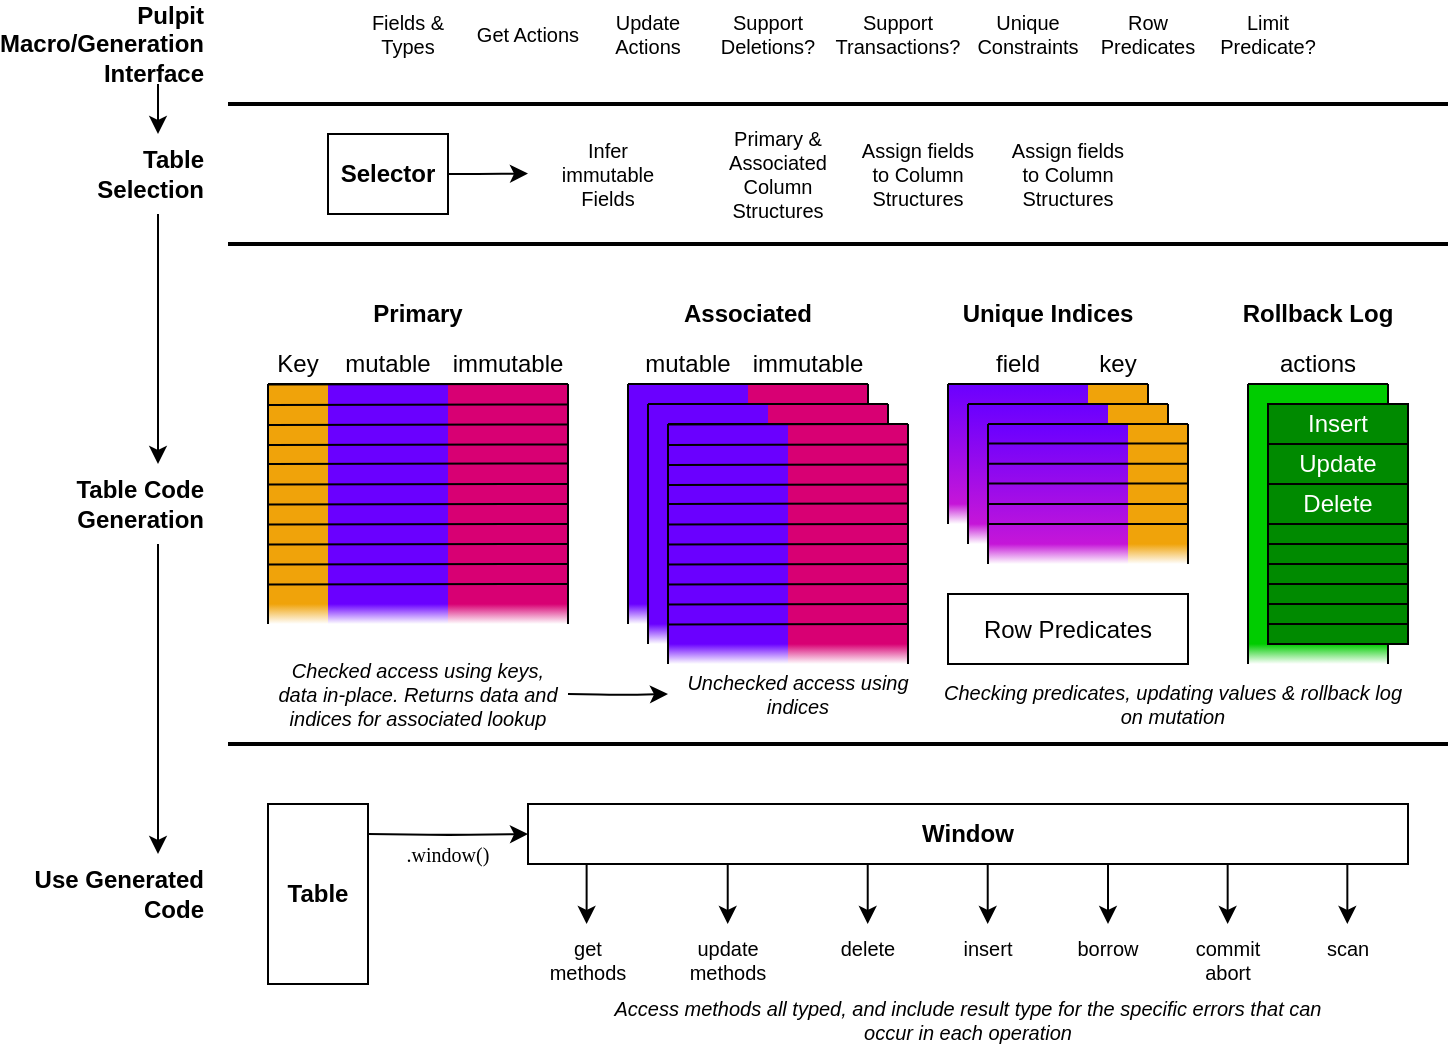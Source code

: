 <mxfile>
    <diagram id="VylMC64bwgkqFn8bdty4" name="Page-1">
        <mxGraphModel dx="558" dy="686" grid="1" gridSize="10" guides="1" tooltips="1" connect="1" arrows="1" fold="1" page="1" pageScale="1" pageWidth="850" pageHeight="1100" math="0" shadow="0">
            <root>
                <mxCell id="0"/>
                <mxCell id="1" parent="0"/>
                <mxCell id="2" value="" style="rounded=0;whiteSpace=wrap;html=1;fillColor=#f0a30a;fontColor=#000000;strokeColor=none;" vertex="1" parent="1">
                    <mxGeometry x="140" y="210" width="30" height="110" as="geometry"/>
                </mxCell>
                <mxCell id="44" value="" style="rounded=0;whiteSpace=wrap;html=1;fillColor=#6a00ff;fontColor=#ffffff;strokeColor=none;" vertex="1" parent="1">
                    <mxGeometry x="170" y="210" width="60" height="110" as="geometry"/>
                </mxCell>
                <mxCell id="45" value="" style="rounded=0;whiteSpace=wrap;html=1;fillColor=#d80073;fontColor=#ffffff;strokeColor=none;" vertex="1" parent="1">
                    <mxGeometry x="230" y="210" width="60" height="110" as="geometry"/>
                </mxCell>
                <mxCell id="46" value="" style="rounded=0;whiteSpace=wrap;html=1;fillColor=#6a00ff;fontColor=#ffffff;strokeColor=none;gradientColor=#FFFFFF;" vertex="1" parent="1">
                    <mxGeometry x="170" y="320" width="60" height="10" as="geometry"/>
                </mxCell>
                <mxCell id="47" value="" style="rounded=0;whiteSpace=wrap;html=1;fillColor=#d80073;fontColor=#ffffff;strokeColor=none;gradientColor=#FFFFFF;" vertex="1" parent="1">
                    <mxGeometry x="230" y="320" width="60" height="10" as="geometry"/>
                </mxCell>
                <mxCell id="51" value="" style="rounded=0;whiteSpace=wrap;html=1;fillColor=#f0a30a;fontColor=#000000;strokeColor=none;gradientColor=#FFFFFF;" vertex="1" parent="1">
                    <mxGeometry x="140" y="320" width="30" height="10" as="geometry"/>
                </mxCell>
                <mxCell id="11" value="" style="rounded=0;whiteSpace=wrap;html=1;fillColor=#00CC00;fontColor=#ffffff;strokeColor=none;" vertex="1" parent="1">
                    <mxGeometry x="630" y="210" width="70" height="130" as="geometry"/>
                </mxCell>
                <mxCell id="12" value="" style="rounded=0;whiteSpace=wrap;html=1;fillColor=#6a00ff;fontColor=#ffffff;strokeColor=none;gradientColor=#C516D8;" vertex="1" parent="1">
                    <mxGeometry x="480" y="210" width="70" height="60" as="geometry"/>
                </mxCell>
                <mxCell id="15" value="Primary" style="text;html=1;strokeColor=none;fillColor=none;align=center;verticalAlign=middle;whiteSpace=wrap;rounded=0;fontStyle=1" vertex="1" parent="1">
                    <mxGeometry x="140" y="160" width="150" height="30" as="geometry"/>
                </mxCell>
                <mxCell id="16" value="Associated" style="text;html=1;strokeColor=none;fillColor=none;align=center;verticalAlign=middle;whiteSpace=wrap;rounded=0;fontStyle=1" vertex="1" parent="1">
                    <mxGeometry x="320" y="160" width="120" height="30" as="geometry"/>
                </mxCell>
                <mxCell id="17" value="Key" style="text;html=1;strokeColor=none;fillColor=none;align=center;verticalAlign=middle;whiteSpace=wrap;rounded=0;" vertex="1" parent="1">
                    <mxGeometry x="140" y="190" width="30" height="20" as="geometry"/>
                </mxCell>
                <mxCell id="18" value="Unchecked access using indices" style="text;html=1;strokeColor=none;fillColor=none;align=center;verticalAlign=middle;whiteSpace=wrap;rounded=0;fontSize=10;fontStyle=2" vertex="1" parent="1">
                    <mxGeometry x="340" y="350" width="130" height="30" as="geometry"/>
                </mxCell>
                <mxCell id="19" value="Unique Indices" style="text;html=1;strokeColor=none;fillColor=none;align=center;verticalAlign=middle;whiteSpace=wrap;rounded=0;fontStyle=1" vertex="1" parent="1">
                    <mxGeometry x="480" y="160" width="100" height="30" as="geometry"/>
                </mxCell>
                <mxCell id="20" value="" style="rounded=0;whiteSpace=wrap;html=1;fillColor=#f0a30a;fontColor=#000000;strokeColor=none;" vertex="1" parent="1">
                    <mxGeometry x="550" y="210" width="30" height="60" as="geometry"/>
                </mxCell>
                <mxCell id="34" value="" style="rounded=0;whiteSpace=wrap;html=1;fillColor=#FFFFFF;fontColor=#ffffff;strokeColor=none;gradientColor=#C516D8;gradientDirection=north;" vertex="1" parent="1">
                    <mxGeometry x="480" y="270" width="70" height="10" as="geometry"/>
                </mxCell>
                <mxCell id="35" value="" style="rounded=0;whiteSpace=wrap;html=1;fillColor=#f0a30a;fontColor=#000000;strokeColor=none;gradientColor=default;" vertex="1" parent="1">
                    <mxGeometry x="550" y="270" width="30" height="10" as="geometry"/>
                </mxCell>
                <mxCell id="36" value="" style="endArrow=none;html=1;entryX=1;entryY=0;entryDx=0;entryDy=0;exitX=0;exitY=0;exitDx=0;exitDy=0;strokeColor=#000000;" edge="1" parent="1" source="12" target="20">
                    <mxGeometry width="50" height="50" relative="1" as="geometry">
                        <mxPoint x="460" y="100" as="sourcePoint"/>
                        <mxPoint x="510" y="50" as="targetPoint"/>
                    </mxGeometry>
                </mxCell>
                <mxCell id="37" value="" style="endArrow=none;html=1;entryX=0;entryY=1;entryDx=0;entryDy=0;exitX=0;exitY=0;exitDx=0;exitDy=0;strokeColor=#000000;" edge="1" parent="1" source="12" target="34">
                    <mxGeometry width="50" height="50" relative="1" as="geometry">
                        <mxPoint x="490" y="220" as="sourcePoint"/>
                        <mxPoint x="600" y="220" as="targetPoint"/>
                    </mxGeometry>
                </mxCell>
                <mxCell id="38" value="" style="endArrow=none;html=1;entryX=1;entryY=1;entryDx=0;entryDy=0;exitX=1;exitY=0;exitDx=0;exitDy=0;strokeColor=#000000;" edge="1" parent="1" source="20" target="35">
                    <mxGeometry width="50" height="50" relative="1" as="geometry">
                        <mxPoint x="490" y="220" as="sourcePoint"/>
                        <mxPoint x="490" y="290" as="targetPoint"/>
                    </mxGeometry>
                </mxCell>
                <mxCell id="48" value="" style="endArrow=none;html=1;strokeColor=#000000;exitX=0;exitY=0;exitDx=0;exitDy=0;entryX=1;entryY=0;entryDx=0;entryDy=0;" edge="1" parent="1" source="2" target="45">
                    <mxGeometry width="50" height="50" relative="1" as="geometry">
                        <mxPoint x="240" y="130" as="sourcePoint"/>
                        <mxPoint x="290" y="80" as="targetPoint"/>
                    </mxGeometry>
                </mxCell>
                <mxCell id="49" value="" style="endArrow=none;html=1;strokeColor=#000000;exitX=1;exitY=1;exitDx=0;exitDy=0;entryX=1;entryY=0;entryDx=0;entryDy=0;" edge="1" parent="1" source="47" target="45">
                    <mxGeometry width="50" height="50" relative="1" as="geometry">
                        <mxPoint x="180" y="220" as="sourcePoint"/>
                        <mxPoint x="300" y="220" as="targetPoint"/>
                    </mxGeometry>
                </mxCell>
                <mxCell id="50" value="" style="endArrow=none;html=1;strokeColor=#000000;entryX=0;entryY=0;entryDx=0;entryDy=0;exitX=0;exitY=1;exitDx=0;exitDy=0;" edge="1" parent="1" source="51" target="2">
                    <mxGeometry width="50" height="50" relative="1" as="geometry">
                        <mxPoint x="80" y="330" as="sourcePoint"/>
                        <mxPoint x="120" y="240" as="targetPoint"/>
                    </mxGeometry>
                </mxCell>
                <mxCell id="52" value="" style="group" vertex="1" connectable="0" parent="1">
                    <mxGeometry x="320" y="210" width="120" height="120" as="geometry"/>
                </mxCell>
                <mxCell id="5" value="" style="rounded=0;whiteSpace=wrap;html=1;fillColor=#6a00ff;fontColor=#ffffff;strokeColor=none;" vertex="1" parent="52">
                    <mxGeometry width="60" height="110" as="geometry"/>
                </mxCell>
                <mxCell id="6" value="" style="rounded=0;whiteSpace=wrap;html=1;fillColor=#d80073;fontColor=#ffffff;strokeColor=none;" vertex="1" parent="52">
                    <mxGeometry x="60" width="60" height="110" as="geometry"/>
                </mxCell>
                <mxCell id="39" value="" style="rounded=0;whiteSpace=wrap;html=1;fillColor=#6a00ff;fontColor=#ffffff;strokeColor=none;gradientColor=#FFFFFF;" vertex="1" parent="52">
                    <mxGeometry y="110" width="60" height="10" as="geometry"/>
                </mxCell>
                <mxCell id="40" value="" style="rounded=0;whiteSpace=wrap;html=1;fillColor=#d80073;fontColor=#ffffff;strokeColor=none;gradientColor=default;" vertex="1" parent="52">
                    <mxGeometry x="60" y="110" width="60" height="10" as="geometry"/>
                </mxCell>
                <mxCell id="41" value="" style="endArrow=none;html=1;strokeColor=#000000;exitX=0;exitY=0;exitDx=0;exitDy=0;entryX=1;entryY=0;entryDx=0;entryDy=0;" edge="1" parent="52" source="5" target="6">
                    <mxGeometry width="50" height="50" relative="1" as="geometry">
                        <mxPoint x="70" y="-80" as="sourcePoint"/>
                        <mxPoint x="120" y="-130" as="targetPoint"/>
                    </mxGeometry>
                </mxCell>
                <mxCell id="42" value="" style="endArrow=none;html=1;strokeColor=#000000;exitX=1;exitY=1;exitDx=0;exitDy=0;entryX=1;entryY=0;entryDx=0;entryDy=0;" edge="1" parent="52" source="40" target="6">
                    <mxGeometry width="50" height="50" relative="1" as="geometry">
                        <mxPoint x="10" y="10" as="sourcePoint"/>
                        <mxPoint x="130" y="10" as="targetPoint"/>
                    </mxGeometry>
                </mxCell>
                <mxCell id="43" value="" style="endArrow=none;html=1;strokeColor=#000000;exitX=0;exitY=1;exitDx=0;exitDy=0;entryX=0;entryY=0;entryDx=0;entryDy=0;" edge="1" parent="52" source="39" target="5">
                    <mxGeometry width="50" height="50" relative="1" as="geometry">
                        <mxPoint x="130" y="130" as="sourcePoint"/>
                        <mxPoint x="130" y="10" as="targetPoint"/>
                    </mxGeometry>
                </mxCell>
                <mxCell id="53" value="" style="group" vertex="1" connectable="0" parent="1">
                    <mxGeometry x="330" y="220" width="130" height="130" as="geometry"/>
                </mxCell>
                <mxCell id="54" value="" style="rounded=0;whiteSpace=wrap;html=1;fillColor=#6a00ff;fontColor=#ffffff;strokeColor=none;" vertex="1" parent="53">
                    <mxGeometry width="60" height="110" as="geometry"/>
                </mxCell>
                <mxCell id="55" value="" style="rounded=0;whiteSpace=wrap;html=1;fillColor=#d80073;fontColor=#ffffff;strokeColor=none;" vertex="1" parent="53">
                    <mxGeometry x="60" width="60" height="110" as="geometry"/>
                </mxCell>
                <mxCell id="56" value="" style="rounded=0;whiteSpace=wrap;html=1;fillColor=#6a00ff;fontColor=#ffffff;strokeColor=none;gradientColor=#FFFFFF;" vertex="1" parent="53">
                    <mxGeometry y="110" width="60" height="10" as="geometry"/>
                </mxCell>
                <mxCell id="57" value="" style="rounded=0;whiteSpace=wrap;html=1;fillColor=#d80073;fontColor=#ffffff;strokeColor=none;gradientColor=default;" vertex="1" parent="53">
                    <mxGeometry x="60" y="110" width="60" height="10" as="geometry"/>
                </mxCell>
                <mxCell id="58" value="" style="endArrow=none;html=1;strokeColor=#000000;exitX=0;exitY=0;exitDx=0;exitDy=0;entryX=1;entryY=0;entryDx=0;entryDy=0;" edge="1" parent="53" source="54" target="55">
                    <mxGeometry width="50" height="50" relative="1" as="geometry">
                        <mxPoint x="70" y="-80" as="sourcePoint"/>
                        <mxPoint x="120" y="-130" as="targetPoint"/>
                    </mxGeometry>
                </mxCell>
                <mxCell id="59" value="" style="endArrow=none;html=1;strokeColor=#000000;exitX=1;exitY=1;exitDx=0;exitDy=0;entryX=1;entryY=0;entryDx=0;entryDy=0;" edge="1" parent="53" source="57" target="55">
                    <mxGeometry width="50" height="50" relative="1" as="geometry">
                        <mxPoint x="10" y="10" as="sourcePoint"/>
                        <mxPoint x="130" y="10" as="targetPoint"/>
                    </mxGeometry>
                </mxCell>
                <mxCell id="60" value="" style="endArrow=none;html=1;strokeColor=#000000;exitX=0;exitY=1;exitDx=0;exitDy=0;entryX=0;entryY=0;entryDx=0;entryDy=0;" edge="1" parent="53" source="56" target="54">
                    <mxGeometry width="50" height="50" relative="1" as="geometry">
                        <mxPoint x="130" y="130" as="sourcePoint"/>
                        <mxPoint x="130" y="10" as="targetPoint"/>
                    </mxGeometry>
                </mxCell>
                <mxCell id="61" value="" style="group" vertex="1" connectable="0" parent="53">
                    <mxGeometry x="10" y="10" width="120" height="120" as="geometry"/>
                </mxCell>
                <mxCell id="62" value="" style="rounded=0;whiteSpace=wrap;html=1;fillColor=#6a00ff;fontColor=#ffffff;strokeColor=none;" vertex="1" parent="61">
                    <mxGeometry width="60" height="110" as="geometry"/>
                </mxCell>
                <mxCell id="63" value="" style="rounded=0;whiteSpace=wrap;html=1;fillColor=#d80073;fontColor=#ffffff;strokeColor=none;" vertex="1" parent="61">
                    <mxGeometry x="60" width="60" height="110" as="geometry"/>
                </mxCell>
                <mxCell id="64" value="" style="rounded=0;whiteSpace=wrap;html=1;fillColor=#6a00ff;fontColor=#ffffff;strokeColor=none;gradientColor=#FFFFFF;" vertex="1" parent="61">
                    <mxGeometry y="110" width="60" height="10" as="geometry"/>
                </mxCell>
                <mxCell id="65" value="" style="rounded=0;whiteSpace=wrap;html=1;fillColor=#d80073;fontColor=#ffffff;strokeColor=none;gradientColor=#FFFFFF;" vertex="1" parent="61">
                    <mxGeometry x="60" y="110" width="60" height="10" as="geometry"/>
                </mxCell>
                <mxCell id="66" value="" style="endArrow=none;html=1;strokeColor=#000000;exitX=0;exitY=0;exitDx=0;exitDy=0;entryX=1;entryY=0;entryDx=0;entryDy=0;" edge="1" parent="61" source="62" target="63">
                    <mxGeometry width="50" height="50" relative="1" as="geometry">
                        <mxPoint x="70" y="-80" as="sourcePoint"/>
                        <mxPoint x="120" y="-130" as="targetPoint"/>
                    </mxGeometry>
                </mxCell>
                <mxCell id="67" value="" style="endArrow=none;html=1;strokeColor=#000000;exitX=1;exitY=1;exitDx=0;exitDy=0;entryX=1;entryY=0;entryDx=0;entryDy=0;" edge="1" parent="61" source="65" target="63">
                    <mxGeometry width="50" height="50" relative="1" as="geometry">
                        <mxPoint x="10" y="10" as="sourcePoint"/>
                        <mxPoint x="130" y="10" as="targetPoint"/>
                    </mxGeometry>
                </mxCell>
                <mxCell id="68" value="" style="endArrow=none;html=1;strokeColor=#000000;exitX=0;exitY=1;exitDx=0;exitDy=0;entryX=0;entryY=0;entryDx=0;entryDy=0;" edge="1" parent="61" source="64" target="62">
                    <mxGeometry width="50" height="50" relative="1" as="geometry">
                        <mxPoint x="130" y="130" as="sourcePoint"/>
                        <mxPoint x="130" y="10" as="targetPoint"/>
                    </mxGeometry>
                </mxCell>
                <mxCell id="141" value="" style="group" vertex="1" connectable="0" parent="61">
                    <mxGeometry width="120" height="100.24" as="geometry"/>
                </mxCell>
                <mxCell id="129" value="" style="endArrow=none;html=1;strokeColor=#000000;exitX=0;exitY=0;exitDx=0;exitDy=0;entryX=1;entryY=0;entryDx=0;entryDy=0;" edge="1" parent="141">
                    <mxGeometry width="50" height="50" relative="1" as="geometry">
                        <mxPoint as="sourcePoint"/>
                        <mxPoint x="120" as="targetPoint"/>
                    </mxGeometry>
                </mxCell>
                <mxCell id="130" value="" style="endArrow=none;html=1;strokeColor=#000000;" edge="1" parent="141">
                    <mxGeometry width="50" height="50" relative="1" as="geometry">
                        <mxPoint y="40.0" as="sourcePoint"/>
                        <mxPoint x="120" y="39.76" as="targetPoint"/>
                    </mxGeometry>
                </mxCell>
                <mxCell id="131" value="" style="endArrow=none;html=1;strokeColor=#000000;" edge="1" parent="141">
                    <mxGeometry width="50" height="50" relative="1" as="geometry">
                        <mxPoint y="50.24" as="sourcePoint"/>
                        <mxPoint x="120" y="50.0" as="targetPoint"/>
                    </mxGeometry>
                </mxCell>
                <mxCell id="132" value="" style="endArrow=none;html=1;strokeColor=#000000;" edge="1" parent="141">
                    <mxGeometry width="50" height="50" relative="1" as="geometry">
                        <mxPoint y="60.24" as="sourcePoint"/>
                        <mxPoint x="120" y="60.0" as="targetPoint"/>
                    </mxGeometry>
                </mxCell>
                <mxCell id="133" value="" style="endArrow=none;html=1;strokeColor=#000000;" edge="1" parent="141">
                    <mxGeometry width="50" height="50" relative="1" as="geometry">
                        <mxPoint y="70.24" as="sourcePoint"/>
                        <mxPoint x="120" y="70.0" as="targetPoint"/>
                    </mxGeometry>
                </mxCell>
                <mxCell id="134" value="" style="endArrow=none;html=1;strokeColor=#000000;" edge="1" parent="141">
                    <mxGeometry width="50" height="50" relative="1" as="geometry">
                        <mxPoint y="80.24" as="sourcePoint"/>
                        <mxPoint x="120" y="80.0" as="targetPoint"/>
                    </mxGeometry>
                </mxCell>
                <mxCell id="135" value="" style="endArrow=none;html=1;strokeColor=#000000;" edge="1" parent="141">
                    <mxGeometry width="50" height="50" relative="1" as="geometry">
                        <mxPoint y="90.24" as="sourcePoint"/>
                        <mxPoint x="120" y="90.0" as="targetPoint"/>
                    </mxGeometry>
                </mxCell>
                <mxCell id="136" value="" style="endArrow=none;html=1;strokeColor=#000000;" edge="1" parent="141">
                    <mxGeometry width="50" height="50" relative="1" as="geometry">
                        <mxPoint y="100.24" as="sourcePoint"/>
                        <mxPoint x="120" y="100.0" as="targetPoint"/>
                    </mxGeometry>
                </mxCell>
                <mxCell id="137" value="" style="endArrow=none;html=1;strokeColor=#000000;" edge="1" parent="141">
                    <mxGeometry width="50" height="50" relative="1" as="geometry">
                        <mxPoint y="0.24" as="sourcePoint"/>
                        <mxPoint x="120" as="targetPoint"/>
                    </mxGeometry>
                </mxCell>
                <mxCell id="138" value="" style="endArrow=none;html=1;strokeColor=#000000;" edge="1" parent="141">
                    <mxGeometry width="50" height="50" relative="1" as="geometry">
                        <mxPoint y="10.48" as="sourcePoint"/>
                        <mxPoint x="120" y="10.24" as="targetPoint"/>
                    </mxGeometry>
                </mxCell>
                <mxCell id="139" value="" style="endArrow=none;html=1;strokeColor=#000000;" edge="1" parent="141">
                    <mxGeometry width="50" height="50" relative="1" as="geometry">
                        <mxPoint y="20.48" as="sourcePoint"/>
                        <mxPoint x="120" y="20.24" as="targetPoint"/>
                    </mxGeometry>
                </mxCell>
                <mxCell id="140" value="" style="endArrow=none;html=1;strokeColor=#000000;" edge="1" parent="141">
                    <mxGeometry width="50" height="50" relative="1" as="geometry">
                        <mxPoint y="30.48" as="sourcePoint"/>
                        <mxPoint x="120" y="30.24" as="targetPoint"/>
                    </mxGeometry>
                </mxCell>
                <mxCell id="93" value="" style="rounded=0;whiteSpace=wrap;html=1;fillColor=#6a00ff;fontColor=#ffffff;strokeColor=none;gradientColor=#C516D8;" vertex="1" parent="1">
                    <mxGeometry x="490" y="220" width="70" height="60" as="geometry"/>
                </mxCell>
                <mxCell id="94" value="" style="rounded=0;whiteSpace=wrap;html=1;fillColor=#f0a30a;fontColor=#000000;strokeColor=none;" vertex="1" parent="1">
                    <mxGeometry x="560" y="220" width="30" height="60" as="geometry"/>
                </mxCell>
                <mxCell id="95" value="" style="rounded=0;whiteSpace=wrap;html=1;fillColor=#FFFFFF;fontColor=#ffffff;strokeColor=none;gradientColor=#C516D8;gradientDirection=north;" vertex="1" parent="1">
                    <mxGeometry x="490" y="280" width="70" height="10" as="geometry"/>
                </mxCell>
                <mxCell id="96" value="" style="rounded=0;whiteSpace=wrap;html=1;fillColor=#f0a30a;fontColor=#000000;strokeColor=none;gradientColor=default;" vertex="1" parent="1">
                    <mxGeometry x="560" y="280" width="30" height="10" as="geometry"/>
                </mxCell>
                <mxCell id="97" value="" style="endArrow=none;html=1;entryX=1;entryY=0;entryDx=0;entryDy=0;exitX=0;exitY=0;exitDx=0;exitDy=0;strokeColor=#000000;" edge="1" parent="1" source="93" target="94">
                    <mxGeometry width="50" height="50" relative="1" as="geometry">
                        <mxPoint x="470" y="110" as="sourcePoint"/>
                        <mxPoint x="520" y="60" as="targetPoint"/>
                    </mxGeometry>
                </mxCell>
                <mxCell id="98" value="" style="endArrow=none;html=1;entryX=0;entryY=1;entryDx=0;entryDy=0;exitX=0;exitY=0;exitDx=0;exitDy=0;strokeColor=#000000;" edge="1" parent="1" source="93" target="95">
                    <mxGeometry width="50" height="50" relative="1" as="geometry">
                        <mxPoint x="500" y="230" as="sourcePoint"/>
                        <mxPoint x="610" y="230" as="targetPoint"/>
                    </mxGeometry>
                </mxCell>
                <mxCell id="99" value="" style="endArrow=none;html=1;entryX=1;entryY=1;entryDx=0;entryDy=0;exitX=1;exitY=0;exitDx=0;exitDy=0;strokeColor=#000000;" edge="1" parent="1" source="94" target="96">
                    <mxGeometry width="50" height="50" relative="1" as="geometry">
                        <mxPoint x="500" y="230" as="sourcePoint"/>
                        <mxPoint x="500" y="300" as="targetPoint"/>
                    </mxGeometry>
                </mxCell>
                <mxCell id="100" value="" style="rounded=0;whiteSpace=wrap;html=1;fillColor=#6a00ff;fontColor=#ffffff;strokeColor=none;gradientColor=#C516D8;" vertex="1" parent="1">
                    <mxGeometry x="500" y="230" width="70" height="60" as="geometry"/>
                </mxCell>
                <mxCell id="101" value="" style="rounded=0;whiteSpace=wrap;html=1;fillColor=#f0a30a;fontColor=#000000;strokeColor=none;" vertex="1" parent="1">
                    <mxGeometry x="570" y="230" width="30" height="60" as="geometry"/>
                </mxCell>
                <mxCell id="102" value="" style="rounded=0;whiteSpace=wrap;html=1;fillColor=#FFFFFF;fontColor=#ffffff;strokeColor=none;gradientColor=#C516D8;gradientDirection=north;" vertex="1" parent="1">
                    <mxGeometry x="500" y="290" width="70" height="10" as="geometry"/>
                </mxCell>
                <mxCell id="103" value="" style="rounded=0;whiteSpace=wrap;html=1;fillColor=#f0a30a;fontColor=#000000;strokeColor=none;gradientColor=#FFFFFF;" vertex="1" parent="1">
                    <mxGeometry x="570" y="290" width="30" height="10" as="geometry"/>
                </mxCell>
                <mxCell id="104" value="" style="endArrow=none;html=1;entryX=1;entryY=0;entryDx=0;entryDy=0;exitX=0;exitY=0;exitDx=0;exitDy=0;strokeColor=#000000;" edge="1" parent="1" source="100" target="101">
                    <mxGeometry width="50" height="50" relative="1" as="geometry">
                        <mxPoint x="480" y="120" as="sourcePoint"/>
                        <mxPoint x="530" y="70" as="targetPoint"/>
                    </mxGeometry>
                </mxCell>
                <mxCell id="105" value="" style="endArrow=none;html=1;entryX=0;entryY=1;entryDx=0;entryDy=0;exitX=0;exitY=0;exitDx=0;exitDy=0;strokeColor=#000000;" edge="1" parent="1" source="100" target="102">
                    <mxGeometry width="50" height="50" relative="1" as="geometry">
                        <mxPoint x="510" y="240" as="sourcePoint"/>
                        <mxPoint x="620" y="240" as="targetPoint"/>
                    </mxGeometry>
                </mxCell>
                <mxCell id="106" value="" style="endArrow=none;html=1;entryX=1;entryY=1;entryDx=0;entryDy=0;exitX=1;exitY=0;exitDx=0;exitDy=0;strokeColor=#000000;" edge="1" parent="1" source="101" target="103">
                    <mxGeometry width="50" height="50" relative="1" as="geometry">
                        <mxPoint x="510" y="240" as="sourcePoint"/>
                        <mxPoint x="510" y="310" as="targetPoint"/>
                    </mxGeometry>
                </mxCell>
                <mxCell id="107" value="" style="rounded=0;whiteSpace=wrap;html=1;fillColor=#00CC00;fontColor=#ffffff;strokeColor=none;gradientColor=#FFFFFF;" vertex="1" parent="1">
                    <mxGeometry x="630" y="340" width="70" height="10" as="geometry"/>
                </mxCell>
                <mxCell id="108" value="Row Predicates" style="rounded=0;whiteSpace=wrap;html=1;gradientDirection=north;strokeColor=#000000;" vertex="1" parent="1">
                    <mxGeometry x="480" y="315" width="120" height="35" as="geometry"/>
                </mxCell>
                <mxCell id="112" value="" style="endArrow=none;html=1;strokeColor=#000000;entryX=1;entryY=0;entryDx=0;entryDy=0;exitX=0;exitY=0;exitDx=0;exitDy=0;" edge="1" parent="1" source="11" target="11">
                    <mxGeometry width="50" height="50" relative="1" as="geometry">
                        <mxPoint x="610" y="140" as="sourcePoint"/>
                        <mxPoint x="610" y="150" as="targetPoint"/>
                    </mxGeometry>
                </mxCell>
                <mxCell id="113" value="" style="endArrow=none;html=1;strokeColor=#000000;entryX=0;entryY=1;entryDx=0;entryDy=0;exitX=0;exitY=0;exitDx=0;exitDy=0;" edge="1" parent="1" source="11" target="107">
                    <mxGeometry width="50" height="50" relative="1" as="geometry">
                        <mxPoint x="640" y="220" as="sourcePoint"/>
                        <mxPoint x="710" y="220" as="targetPoint"/>
                    </mxGeometry>
                </mxCell>
                <mxCell id="114" value="" style="endArrow=none;html=1;strokeColor=#000000;entryX=1;entryY=1;entryDx=0;entryDy=0;exitX=1;exitY=0;exitDx=0;exitDy=0;" edge="1" parent="1" source="11" target="107">
                    <mxGeometry width="50" height="50" relative="1" as="geometry">
                        <mxPoint x="640" y="220" as="sourcePoint"/>
                        <mxPoint x="640" y="360" as="targetPoint"/>
                    </mxGeometry>
                </mxCell>
                <mxCell id="109" value="Insert" style="rounded=0;whiteSpace=wrap;html=1;gradientDirection=north;fillColor=#008a00;fontColor=#ffffff;strokeColor=#000000;" vertex="1" parent="1">
                    <mxGeometry x="640" y="220" width="70" height="20" as="geometry"/>
                </mxCell>
                <mxCell id="110" value="Update" style="rounded=0;whiteSpace=wrap;html=1;gradientDirection=north;fillColor=#008a00;fontColor=#ffffff;strokeColor=#000000;" vertex="1" parent="1">
                    <mxGeometry x="640" y="240" width="70" height="20" as="geometry"/>
                </mxCell>
                <mxCell id="111" value="Delete" style="rounded=0;whiteSpace=wrap;html=1;gradientDirection=north;fillColor=#008a00;fontColor=#ffffff;strokeColor=#000000;" vertex="1" parent="1">
                    <mxGeometry x="640" y="260" width="70" height="20" as="geometry"/>
                </mxCell>
                <mxCell id="116" value="mutable" style="text;html=1;strokeColor=none;fillColor=none;align=center;verticalAlign=middle;whiteSpace=wrap;rounded=0;" vertex="1" parent="1">
                    <mxGeometry x="170" y="190" width="60" height="20" as="geometry"/>
                </mxCell>
                <mxCell id="118" value="" style="endArrow=none;html=1;strokeColor=#000000;" edge="1" parent="1">
                    <mxGeometry width="50" height="50" relative="1" as="geometry">
                        <mxPoint x="140" y="250" as="sourcePoint"/>
                        <mxPoint x="290" y="249.76" as="targetPoint"/>
                    </mxGeometry>
                </mxCell>
                <mxCell id="119" value="" style="endArrow=none;html=1;strokeColor=#000000;" edge="1" parent="1">
                    <mxGeometry width="50" height="50" relative="1" as="geometry">
                        <mxPoint x="140" y="260.24" as="sourcePoint"/>
                        <mxPoint x="290" y="260" as="targetPoint"/>
                    </mxGeometry>
                </mxCell>
                <mxCell id="120" value="" style="endArrow=none;html=1;strokeColor=#000000;" edge="1" parent="1">
                    <mxGeometry width="50" height="50" relative="1" as="geometry">
                        <mxPoint x="140" y="270.24" as="sourcePoint"/>
                        <mxPoint x="290" y="270" as="targetPoint"/>
                    </mxGeometry>
                </mxCell>
                <mxCell id="121" value="" style="endArrow=none;html=1;strokeColor=#000000;" edge="1" parent="1">
                    <mxGeometry width="50" height="50" relative="1" as="geometry">
                        <mxPoint x="140" y="280.24" as="sourcePoint"/>
                        <mxPoint x="290" y="280" as="targetPoint"/>
                    </mxGeometry>
                </mxCell>
                <mxCell id="122" value="" style="endArrow=none;html=1;strokeColor=#000000;" edge="1" parent="1">
                    <mxGeometry width="50" height="50" relative="1" as="geometry">
                        <mxPoint x="140" y="290.24" as="sourcePoint"/>
                        <mxPoint x="290" y="290" as="targetPoint"/>
                    </mxGeometry>
                </mxCell>
                <mxCell id="123" value="" style="endArrow=none;html=1;strokeColor=#000000;" edge="1" parent="1">
                    <mxGeometry width="50" height="50" relative="1" as="geometry">
                        <mxPoint x="140" y="300.24" as="sourcePoint"/>
                        <mxPoint x="290" y="300" as="targetPoint"/>
                    </mxGeometry>
                </mxCell>
                <mxCell id="124" value="" style="endArrow=none;html=1;strokeColor=#000000;" edge="1" parent="1">
                    <mxGeometry width="50" height="50" relative="1" as="geometry">
                        <mxPoint x="140" y="310.24" as="sourcePoint"/>
                        <mxPoint x="290" y="310" as="targetPoint"/>
                    </mxGeometry>
                </mxCell>
                <mxCell id="125" value="" style="endArrow=none;html=1;strokeColor=#000000;" edge="1" parent="1">
                    <mxGeometry width="50" height="50" relative="1" as="geometry">
                        <mxPoint x="140" y="210.24" as="sourcePoint"/>
                        <mxPoint x="290" y="210" as="targetPoint"/>
                    </mxGeometry>
                </mxCell>
                <mxCell id="126" value="" style="endArrow=none;html=1;strokeColor=#000000;" edge="1" parent="1">
                    <mxGeometry width="50" height="50" relative="1" as="geometry">
                        <mxPoint x="140" y="220.48" as="sourcePoint"/>
                        <mxPoint x="290" y="220.24" as="targetPoint"/>
                    </mxGeometry>
                </mxCell>
                <mxCell id="127" value="" style="endArrow=none;html=1;strokeColor=#000000;" edge="1" parent="1">
                    <mxGeometry width="50" height="50" relative="1" as="geometry">
                        <mxPoint x="140" y="230.48" as="sourcePoint"/>
                        <mxPoint x="290" y="230.24" as="targetPoint"/>
                    </mxGeometry>
                </mxCell>
                <mxCell id="128" value="" style="endArrow=none;html=1;strokeColor=#000000;" edge="1" parent="1">
                    <mxGeometry width="50" height="50" relative="1" as="geometry">
                        <mxPoint x="140" y="240.48" as="sourcePoint"/>
                        <mxPoint x="290" y="240.24" as="targetPoint"/>
                    </mxGeometry>
                </mxCell>
                <mxCell id="178" value="" style="endArrow=none;html=1;strokeColor=#000000;" edge="1" parent="1">
                    <mxGeometry width="50" height="50" relative="1" as="geometry">
                        <mxPoint x="600" y="239.77" as="sourcePoint"/>
                        <mxPoint x="500" y="239.77" as="targetPoint"/>
                    </mxGeometry>
                </mxCell>
                <mxCell id="179" value="" style="endArrow=none;html=1;strokeColor=#000000;" edge="1" parent="1">
                    <mxGeometry width="50" height="50" relative="1" as="geometry">
                        <mxPoint x="600" y="249.89" as="sourcePoint"/>
                        <mxPoint x="500" y="249.89" as="targetPoint"/>
                    </mxGeometry>
                </mxCell>
                <mxCell id="180" value="" style="endArrow=none;html=1;strokeColor=#000000;" edge="1" parent="1">
                    <mxGeometry width="50" height="50" relative="1" as="geometry">
                        <mxPoint x="600" y="259.77" as="sourcePoint"/>
                        <mxPoint x="500" y="259.77" as="targetPoint"/>
                    </mxGeometry>
                </mxCell>
                <mxCell id="181" value="" style="endArrow=none;html=1;strokeColor=#000000;" edge="1" parent="1">
                    <mxGeometry width="50" height="50" relative="1" as="geometry">
                        <mxPoint x="600" y="270" as="sourcePoint"/>
                        <mxPoint x="500" y="270" as="targetPoint"/>
                    </mxGeometry>
                </mxCell>
                <mxCell id="182" value="" style="endArrow=none;html=1;strokeColor=#000000;" edge="1" parent="1">
                    <mxGeometry width="50" height="50" relative="1" as="geometry">
                        <mxPoint x="600" y="280" as="sourcePoint"/>
                        <mxPoint x="500" y="280" as="targetPoint"/>
                    </mxGeometry>
                </mxCell>
                <mxCell id="184" value="immutable" style="text;html=1;strokeColor=none;fillColor=none;align=center;verticalAlign=middle;whiteSpace=wrap;rounded=0;" vertex="1" parent="1">
                    <mxGeometry x="230" y="190" width="60" height="20" as="geometry"/>
                </mxCell>
                <mxCell id="185" value="mutable" style="text;html=1;strokeColor=none;fillColor=none;align=center;verticalAlign=middle;whiteSpace=wrap;rounded=0;" vertex="1" parent="1">
                    <mxGeometry x="320" y="190" width="60" height="20" as="geometry"/>
                </mxCell>
                <mxCell id="186" value="immutable" style="text;html=1;strokeColor=none;fillColor=none;align=center;verticalAlign=middle;whiteSpace=wrap;rounded=0;" vertex="1" parent="1">
                    <mxGeometry x="380" y="190" width="60" height="20" as="geometry"/>
                </mxCell>
                <mxCell id="187" value="field" style="text;html=1;strokeColor=none;fillColor=none;align=center;verticalAlign=middle;whiteSpace=wrap;rounded=0;" vertex="1" parent="1">
                    <mxGeometry x="480" y="190" width="70" height="20" as="geometry"/>
                </mxCell>
                <mxCell id="188" value="key" style="text;html=1;strokeColor=none;fillColor=none;align=center;verticalAlign=middle;whiteSpace=wrap;rounded=0;" vertex="1" parent="1">
                    <mxGeometry x="550" y="190" width="30" height="20" as="geometry"/>
                </mxCell>
                <mxCell id="189" value="&lt;br&gt;" style="rounded=0;whiteSpace=wrap;html=1;gradientDirection=north;fillColor=#008a00;fontColor=#ffffff;strokeColor=#000000;" vertex="1" parent="1">
                    <mxGeometry x="640" y="280" width="70" height="10" as="geometry"/>
                </mxCell>
                <mxCell id="190" value="&lt;br&gt;" style="rounded=0;whiteSpace=wrap;html=1;gradientDirection=north;fillColor=#008a00;fontColor=#ffffff;strokeColor=#000000;" vertex="1" parent="1">
                    <mxGeometry x="640" y="290" width="70" height="10" as="geometry"/>
                </mxCell>
                <mxCell id="192" value="&lt;br&gt;" style="rounded=0;whiteSpace=wrap;html=1;gradientDirection=north;fillColor=#008a00;fontColor=#ffffff;strokeColor=#000000;" vertex="1" parent="1">
                    <mxGeometry x="640" y="300" width="70" height="10" as="geometry"/>
                </mxCell>
                <mxCell id="193" value="&lt;br&gt;" style="rounded=0;whiteSpace=wrap;html=1;gradientDirection=north;fillColor=#008a00;fontColor=#ffffff;strokeColor=#000000;" vertex="1" parent="1">
                    <mxGeometry x="640" y="310" width="70" height="10" as="geometry"/>
                </mxCell>
                <mxCell id="194" value="&lt;br&gt;" style="rounded=0;whiteSpace=wrap;html=1;gradientDirection=north;fillColor=#008a00;fontColor=#ffffff;strokeColor=#000000;" vertex="1" parent="1">
                    <mxGeometry x="640" y="320" width="70" height="10" as="geometry"/>
                </mxCell>
                <mxCell id="195" value="&lt;br&gt;" style="rounded=0;whiteSpace=wrap;html=1;gradientDirection=north;fillColor=#008a00;fontColor=#ffffff;strokeColor=#000000;" vertex="1" parent="1">
                    <mxGeometry x="640" y="330" width="70" height="10" as="geometry"/>
                </mxCell>
                <mxCell id="199" style="edgeStyle=orthogonalEdgeStyle;html=1;entryX=0;entryY=0.5;entryDx=0;entryDy=0;strokeColor=#000000;fontSize=10;" edge="1" parent="1" target="18">
                    <mxGeometry relative="1" as="geometry">
                        <mxPoint x="290" y="365" as="sourcePoint"/>
                    </mxGeometry>
                </mxCell>
                <mxCell id="196" value="Checked access using keys, data in-place. Returns data and indices for associated lookup" style="text;html=1;strokeColor=none;fillColor=none;align=center;verticalAlign=middle;whiteSpace=wrap;rounded=0;fontSize=10;fontStyle=2" vertex="1" parent="1">
                    <mxGeometry x="140" y="340" width="150" height="50" as="geometry"/>
                </mxCell>
                <mxCell id="200" value="Rollback Log" style="text;html=1;strokeColor=none;fillColor=none;align=center;verticalAlign=middle;whiteSpace=wrap;rounded=0;fontStyle=1" vertex="1" parent="1">
                    <mxGeometry x="615" y="160" width="100" height="30" as="geometry"/>
                </mxCell>
                <mxCell id="201" value="actions" style="text;html=1;strokeColor=none;fillColor=none;align=center;verticalAlign=middle;whiteSpace=wrap;rounded=0;" vertex="1" parent="1">
                    <mxGeometry x="630" y="190" width="70" height="20" as="geometry"/>
                </mxCell>
                <mxCell id="204" value="get&lt;br&gt;methods" style="text;html=1;strokeColor=none;fillColor=none;align=center;verticalAlign=top;whiteSpace=wrap;rounded=0;fontSize=10;" vertex="1" parent="1">
                    <mxGeometry x="270" y="480" width="60" height="30" as="geometry"/>
                </mxCell>
                <mxCell id="205" value="update methods" style="text;html=1;strokeColor=none;fillColor=none;align=center;verticalAlign=top;whiteSpace=wrap;rounded=0;fontSize=10;" vertex="1" parent="1">
                    <mxGeometry x="340" y="480" width="60" height="30" as="geometry"/>
                </mxCell>
                <mxCell id="206" value="delete" style="text;html=1;strokeColor=none;fillColor=none;align=center;verticalAlign=top;whiteSpace=wrap;rounded=0;fontSize=10;" vertex="1" parent="1">
                    <mxGeometry x="410" y="480" width="60" height="30" as="geometry"/>
                </mxCell>
                <mxCell id="207" value="commit&lt;br&gt;abort" style="text;html=1;strokeColor=none;fillColor=none;align=center;verticalAlign=top;whiteSpace=wrap;rounded=0;fontSize=10;" vertex="1" parent="1">
                    <mxGeometry x="590" y="480" width="60" height="30" as="geometry"/>
                </mxCell>
                <mxCell id="210" value="Get Actions" style="text;html=1;strokeColor=none;fillColor=none;align=center;verticalAlign=middle;whiteSpace=wrap;rounded=0;fontSize=10;" vertex="1" parent="1">
                    <mxGeometry x="240" y="20" width="60" height="30" as="geometry"/>
                </mxCell>
                <mxCell id="211" value="Update Actions" style="text;html=1;strokeColor=none;fillColor=none;align=center;verticalAlign=middle;whiteSpace=wrap;rounded=0;fontSize=10;" vertex="1" parent="1">
                    <mxGeometry x="300" y="20" width="60" height="30" as="geometry"/>
                </mxCell>
                <mxCell id="212" value="Support Deletions?" style="text;html=1;strokeColor=none;fillColor=none;align=center;verticalAlign=middle;whiteSpace=wrap;rounded=0;fontSize=10;" vertex="1" parent="1">
                    <mxGeometry x="360" y="20" width="60" height="30" as="geometry"/>
                </mxCell>
                <mxCell id="213" value="Support Transactions?" style="text;html=1;strokeColor=none;fillColor=none;align=center;verticalAlign=middle;whiteSpace=wrap;rounded=0;fontSize=10;" vertex="1" parent="1">
                    <mxGeometry x="420" y="20" width="70" height="30" as="geometry"/>
                </mxCell>
                <mxCell id="214" value="Unique Constraints" style="text;html=1;strokeColor=none;fillColor=none;align=center;verticalAlign=middle;whiteSpace=wrap;rounded=0;fontSize=10;" vertex="1" parent="1">
                    <mxGeometry x="490" y="20" width="60" height="30" as="geometry"/>
                </mxCell>
                <mxCell id="215" value="Row Predicates" style="text;html=1;strokeColor=none;fillColor=none;align=center;verticalAlign=middle;whiteSpace=wrap;rounded=0;fontSize=10;" vertex="1" parent="1">
                    <mxGeometry x="550" y="20" width="60" height="30" as="geometry"/>
                </mxCell>
                <mxCell id="216" value="Limit Predicate?" style="text;html=1;strokeColor=none;fillColor=none;align=center;verticalAlign=middle;whiteSpace=wrap;rounded=0;fontSize=10;" vertex="1" parent="1">
                    <mxGeometry x="610" y="20" width="60" height="30" as="geometry"/>
                </mxCell>
                <mxCell id="217" value="Fields &amp;amp; Types" style="text;html=1;strokeColor=none;fillColor=none;align=center;verticalAlign=middle;whiteSpace=wrap;rounded=0;fontSize=10;" vertex="1" parent="1">
                    <mxGeometry x="180" y="20" width="60" height="30" as="geometry"/>
                </mxCell>
                <mxCell id="218" value="Infer immutable Fields" style="text;html=1;strokeColor=none;fillColor=none;align=center;verticalAlign=middle;whiteSpace=wrap;rounded=0;fontSize=10;" vertex="1" parent="1">
                    <mxGeometry x="280" y="90" width="60" height="30" as="geometry"/>
                </mxCell>
                <mxCell id="219" value="Primary &amp;amp; Associated Column Structures" style="text;html=1;strokeColor=none;fillColor=none;align=center;verticalAlign=middle;whiteSpace=wrap;rounded=0;fontSize=10;" vertex="1" parent="1">
                    <mxGeometry x="365" y="90" width="60" height="30" as="geometry"/>
                </mxCell>
                <mxCell id="220" value="Assign fields to Column Structures" style="text;html=1;strokeColor=none;fillColor=none;align=center;verticalAlign=middle;whiteSpace=wrap;rounded=0;fontSize=10;" vertex="1" parent="1">
                    <mxGeometry x="435" y="90" width="60" height="30" as="geometry"/>
                </mxCell>
                <mxCell id="221" value="Assign fields to Column Structures" style="text;html=1;strokeColor=none;fillColor=none;align=center;verticalAlign=middle;whiteSpace=wrap;rounded=0;fontSize=10;" vertex="1" parent="1">
                    <mxGeometry x="510" y="90" width="60" height="30" as="geometry"/>
                </mxCell>
                <mxCell id="226" style="edgeStyle=orthogonalEdgeStyle;html=1;strokeColor=#000000;fontSize=10;entryX=0;entryY=0.5;entryDx=0;entryDy=0;" edge="1" parent="1" target="227">
                    <mxGeometry relative="1" as="geometry">
                        <mxPoint x="390" y="444.759" as="targetPoint"/>
                        <mxPoint x="190" y="435" as="sourcePoint"/>
                    </mxGeometry>
                </mxCell>
                <mxCell id="225" value="Table" style="rounded=0;whiteSpace=wrap;html=1;fontSize=12;gradientDirection=north;fontStyle=1" vertex="1" parent="1">
                    <mxGeometry x="140" y="420" width="50" height="90" as="geometry"/>
                </mxCell>
                <mxCell id="227" value="Window" style="rounded=0;whiteSpace=wrap;html=1;fontSize=12;gradientDirection=north;fontStyle=1" vertex="1" parent="1">
                    <mxGeometry x="270" y="420" width="440" height="30" as="geometry"/>
                </mxCell>
                <mxCell id="228" value="scan" style="text;html=1;strokeColor=none;fillColor=none;align=center;verticalAlign=top;whiteSpace=wrap;rounded=0;fontSize=10;" vertex="1" parent="1">
                    <mxGeometry x="650" y="480" width="60" height="30" as="geometry"/>
                </mxCell>
                <mxCell id="229" value="insert" style="text;html=1;strokeColor=none;fillColor=none;align=center;verticalAlign=top;whiteSpace=wrap;rounded=0;fontSize=10;" vertex="1" parent="1">
                    <mxGeometry x="470" y="480" width="60" height="30" as="geometry"/>
                </mxCell>
                <mxCell id="231" value="" style="endArrow=classic;html=1;strokeColor=#000000;fontSize=10;" edge="1" parent="1">
                    <mxGeometry width="50" height="50" relative="1" as="geometry">
                        <mxPoint x="299.31" y="450" as="sourcePoint"/>
                        <mxPoint x="299.31" y="480" as="targetPoint"/>
                    </mxGeometry>
                </mxCell>
                <mxCell id="232" value="" style="endArrow=classic;html=1;strokeColor=#000000;fontSize=10;" edge="1" parent="1">
                    <mxGeometry width="50" height="50" relative="1" as="geometry">
                        <mxPoint x="369.86" y="450" as="sourcePoint"/>
                        <mxPoint x="369.86" y="480" as="targetPoint"/>
                    </mxGeometry>
                </mxCell>
                <mxCell id="233" value="" style="endArrow=classic;html=1;strokeColor=#000000;fontSize=10;" edge="1" parent="1">
                    <mxGeometry width="50" height="50" relative="1" as="geometry">
                        <mxPoint x="439.86" y="450" as="sourcePoint"/>
                        <mxPoint x="439.86" y="480" as="targetPoint"/>
                    </mxGeometry>
                </mxCell>
                <mxCell id="234" value="" style="endArrow=classic;html=1;strokeColor=#000000;fontSize=10;" edge="1" parent="1">
                    <mxGeometry width="50" height="50" relative="1" as="geometry">
                        <mxPoint x="499.86" y="450" as="sourcePoint"/>
                        <mxPoint x="499.86" y="480" as="targetPoint"/>
                    </mxGeometry>
                </mxCell>
                <mxCell id="235" value="borrow" style="text;html=1;strokeColor=none;fillColor=none;align=center;verticalAlign=top;whiteSpace=wrap;rounded=0;fontSize=10;" vertex="1" parent="1">
                    <mxGeometry x="530" y="480" width="60" height="30" as="geometry"/>
                </mxCell>
                <mxCell id="236" value="" style="endArrow=classic;html=1;strokeColor=#000000;fontSize=10;" edge="1" parent="1">
                    <mxGeometry width="50" height="50" relative="1" as="geometry">
                        <mxPoint x="560.0" y="450.0" as="sourcePoint"/>
                        <mxPoint x="560.0" y="480.0" as="targetPoint"/>
                    </mxGeometry>
                </mxCell>
                <mxCell id="237" value="" style="endArrow=classic;html=1;strokeColor=#000000;fontSize=10;" edge="1" parent="1">
                    <mxGeometry width="50" height="50" relative="1" as="geometry">
                        <mxPoint x="619.83" y="450.0" as="sourcePoint"/>
                        <mxPoint x="619.83" y="480.0" as="targetPoint"/>
                    </mxGeometry>
                </mxCell>
                <mxCell id="238" value="" style="endArrow=classic;html=1;strokeColor=#000000;fontSize=10;" edge="1" parent="1">
                    <mxGeometry width="50" height="50" relative="1" as="geometry">
                        <mxPoint x="679.67" y="450.0" as="sourcePoint"/>
                        <mxPoint x="679.67" y="480.0" as="targetPoint"/>
                    </mxGeometry>
                </mxCell>
                <mxCell id="239" value=".window()" style="text;html=1;strokeColor=none;fillColor=none;align=center;verticalAlign=middle;whiteSpace=wrap;rounded=0;fontSize=10;fontFamily=Lucida Console;" vertex="1" parent="1">
                    <mxGeometry x="200" y="430" width="60" height="30" as="geometry"/>
                </mxCell>
                <mxCell id="241" value="Access methods all typed, and include result type for the specific errors that can occur in each operation" style="text;html=1;strokeColor=none;fillColor=none;align=center;verticalAlign=top;whiteSpace=wrap;rounded=0;fontSize=10;fontStyle=2" vertex="1" parent="1">
                    <mxGeometry x="300" y="510" width="380" height="30" as="geometry"/>
                </mxCell>
                <mxCell id="243" value="" style="endArrow=none;html=1;strokeColor=#000000;fontFamily=Lucida Console;fontSize=12;strokeWidth=2;" edge="1" parent="1">
                    <mxGeometry width="50" height="50" relative="1" as="geometry">
                        <mxPoint x="730" y="390" as="sourcePoint"/>
                        <mxPoint x="120" y="390" as="targetPoint"/>
                    </mxGeometry>
                </mxCell>
                <mxCell id="244" value="" style="endArrow=none;html=1;strokeColor=#000000;fontFamily=Lucida Console;fontSize=12;strokeWidth=2;" edge="1" parent="1">
                    <mxGeometry width="50" height="50" relative="1" as="geometry">
                        <mxPoint x="730" y="140" as="sourcePoint"/>
                        <mxPoint x="120" y="140" as="targetPoint"/>
                    </mxGeometry>
                </mxCell>
                <mxCell id="245" value="" style="endArrow=none;html=1;strokeColor=#000000;fontFamily=Lucida Console;fontSize=12;strokeWidth=2;" edge="1" parent="1">
                    <mxGeometry width="50" height="50" relative="1" as="geometry">
                        <mxPoint x="730" y="70" as="sourcePoint"/>
                        <mxPoint x="120" y="70" as="targetPoint"/>
                    </mxGeometry>
                </mxCell>
                <mxCell id="254" style="edgeStyle=orthogonalEdgeStyle;html=1;exitX=0.75;exitY=1;exitDx=0;exitDy=0;entryX=0.75;entryY=0;entryDx=0;entryDy=0;strokeColor=#000000;strokeWidth=1;fontFamily=Helvetica;fontSize=12;" edge="1" parent="1" source="246" target="247">
                    <mxGeometry relative="1" as="geometry"/>
                </mxCell>
                <mxCell id="246" value="Pulpit Macro/Generation Interface" style="text;html=1;strokeColor=none;fillColor=none;align=right;verticalAlign=middle;whiteSpace=wrap;rounded=0;fontFamily=Helvetica;fontSize=12;fontStyle=1" vertex="1" parent="1">
                    <mxGeometry x="10" y="20" width="100" height="40" as="geometry"/>
                </mxCell>
                <mxCell id="255" style="edgeStyle=orthogonalEdgeStyle;html=1;exitX=0.75;exitY=1;exitDx=0;exitDy=0;entryX=0.75;entryY=0;entryDx=0;entryDy=0;strokeColor=#000000;strokeWidth=1;fontFamily=Helvetica;fontSize=12;" edge="1" parent="1" source="247" target="250">
                    <mxGeometry relative="1" as="geometry"/>
                </mxCell>
                <mxCell id="247" value="Table&lt;br style=&quot;font-size: 12px;&quot;&gt;Selection" style="text;html=1;strokeColor=none;fillColor=none;align=right;verticalAlign=middle;whiteSpace=wrap;rounded=0;fontFamily=Helvetica;fontSize=12;fontStyle=1" vertex="1" parent="1">
                    <mxGeometry x="10" y="85" width="100" height="40" as="geometry"/>
                </mxCell>
                <mxCell id="249" style="edgeStyle=orthogonalEdgeStyle;html=1;exitX=1;exitY=0.5;exitDx=0;exitDy=0;strokeColor=#000000;strokeWidth=1;fontFamily=Helvetica;fontSize=12;" edge="1" parent="1" source="248">
                    <mxGeometry relative="1" as="geometry">
                        <mxPoint x="270" y="104.759" as="targetPoint"/>
                    </mxGeometry>
                </mxCell>
                <mxCell id="248" value="Selector" style="rounded=0;whiteSpace=wrap;html=1;fontSize=12;gradientDirection=north;fontStyle=1" vertex="1" parent="1">
                    <mxGeometry x="170" y="85" width="60" height="40" as="geometry"/>
                </mxCell>
                <mxCell id="256" style="edgeStyle=orthogonalEdgeStyle;html=1;exitX=0.75;exitY=1;exitDx=0;exitDy=0;entryX=0.75;entryY=0;entryDx=0;entryDy=0;strokeColor=#000000;strokeWidth=1;fontFamily=Helvetica;fontSize=12;" edge="1" parent="1" source="250" target="251">
                    <mxGeometry relative="1" as="geometry"/>
                </mxCell>
                <mxCell id="250" value="Table Code Generation" style="text;html=1;strokeColor=none;fillColor=none;align=right;verticalAlign=middle;whiteSpace=wrap;rounded=0;fontFamily=Helvetica;fontSize=12;fontStyle=1" vertex="1" parent="1">
                    <mxGeometry x="10" y="250" width="100" height="40" as="geometry"/>
                </mxCell>
                <mxCell id="251" value="Use Generated Code" style="text;html=1;strokeColor=none;fillColor=none;align=right;verticalAlign=middle;whiteSpace=wrap;rounded=0;fontFamily=Helvetica;fontSize=12;fontStyle=1" vertex="1" parent="1">
                    <mxGeometry x="10" y="445" width="100" height="40" as="geometry"/>
                </mxCell>
                <mxCell id="252" value="Checking predicates, updating values &amp;amp; rollback log on mutation" style="text;html=1;strokeColor=none;fillColor=none;align=center;verticalAlign=middle;whiteSpace=wrap;rounded=0;fontSize=10;fontStyle=2" vertex="1" parent="1">
                    <mxGeometry x="475" y="350" width="235" height="40" as="geometry"/>
                </mxCell>
            </root>
        </mxGraphModel>
    </diagram>
</mxfile>